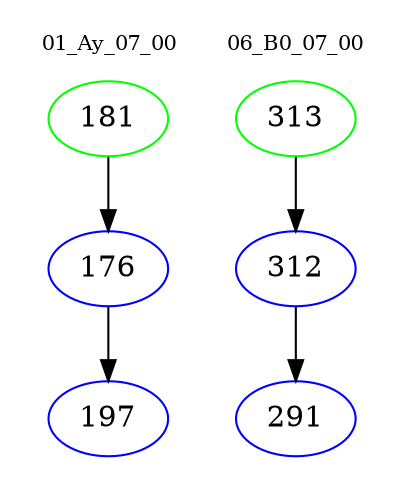 digraph{
subgraph cluster_0 {
color = white
label = "01_Ay_07_00";
fontsize=10;
T0_181 [label="181", color="green"]
T0_181 -> T0_176 [color="black"]
T0_176 [label="176", color="blue"]
T0_176 -> T0_197 [color="black"]
T0_197 [label="197", color="blue"]
}
subgraph cluster_1 {
color = white
label = "06_B0_07_00";
fontsize=10;
T1_313 [label="313", color="green"]
T1_313 -> T1_312 [color="black"]
T1_312 [label="312", color="blue"]
T1_312 -> T1_291 [color="black"]
T1_291 [label="291", color="blue"]
}
}
